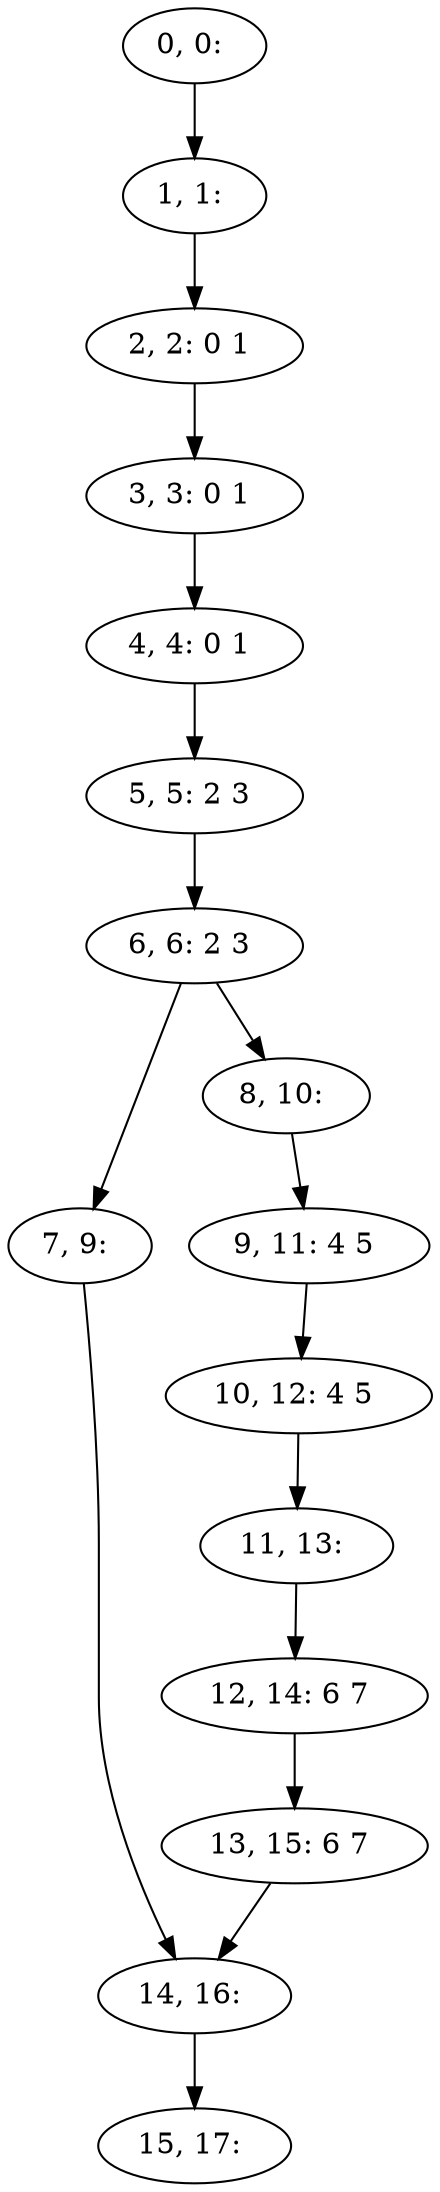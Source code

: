 digraph G {
0[label="0, 0: "];
1[label="1, 1: "];
2[label="2, 2: 0 1 "];
3[label="3, 3: 0 1 "];
4[label="4, 4: 0 1 "];
5[label="5, 5: 2 3 "];
6[label="6, 6: 2 3 "];
7[label="7, 9: "];
8[label="8, 10: "];
9[label="9, 11: 4 5 "];
10[label="10, 12: 4 5 "];
11[label="11, 13: "];
12[label="12, 14: 6 7 "];
13[label="13, 15: 6 7 "];
14[label="14, 16: "];
15[label="15, 17: "];
0->1 ;
1->2 ;
2->3 ;
3->4 ;
4->5 ;
5->6 ;
6->7 ;
6->8 ;
7->14 ;
8->9 ;
9->10 ;
10->11 ;
11->12 ;
12->13 ;
13->14 ;
14->15 ;
}
